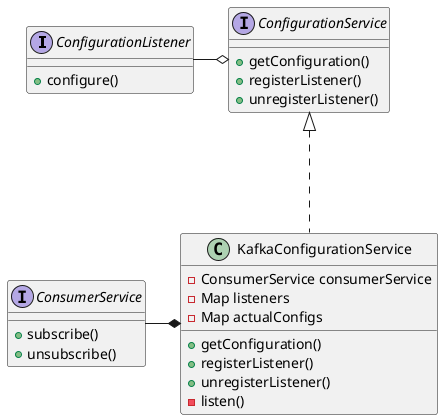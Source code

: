 @startuml
skinparam shadowing false

interface ConfigurationListener {
    +configure()
}

interface ConfigurationService {
    +getConfiguration()
    +registerListener()
    +unregisterListener()
}

interface ConsumerService {
    +subscribe()
    +unsubscribe()
}

class KafkaConfigurationService {
    -ConsumerService consumerService
    -Map listeners
    -Map actualConfigs
    +getConfiguration()
    +registerListener()
    +unregisterListener()
    -listen()
}

ConfigurationService o--left- ConfigurationListener
KafkaConfigurationService -up..|> ConfigurationService
KafkaConfigurationService *--left- ConsumerService


'abstract AbstractConsumerService
'AbstractConsumerService -up..|> ConfigurationListener
'KafkaProducerService -up..|> ConfigurationListener

@enduml